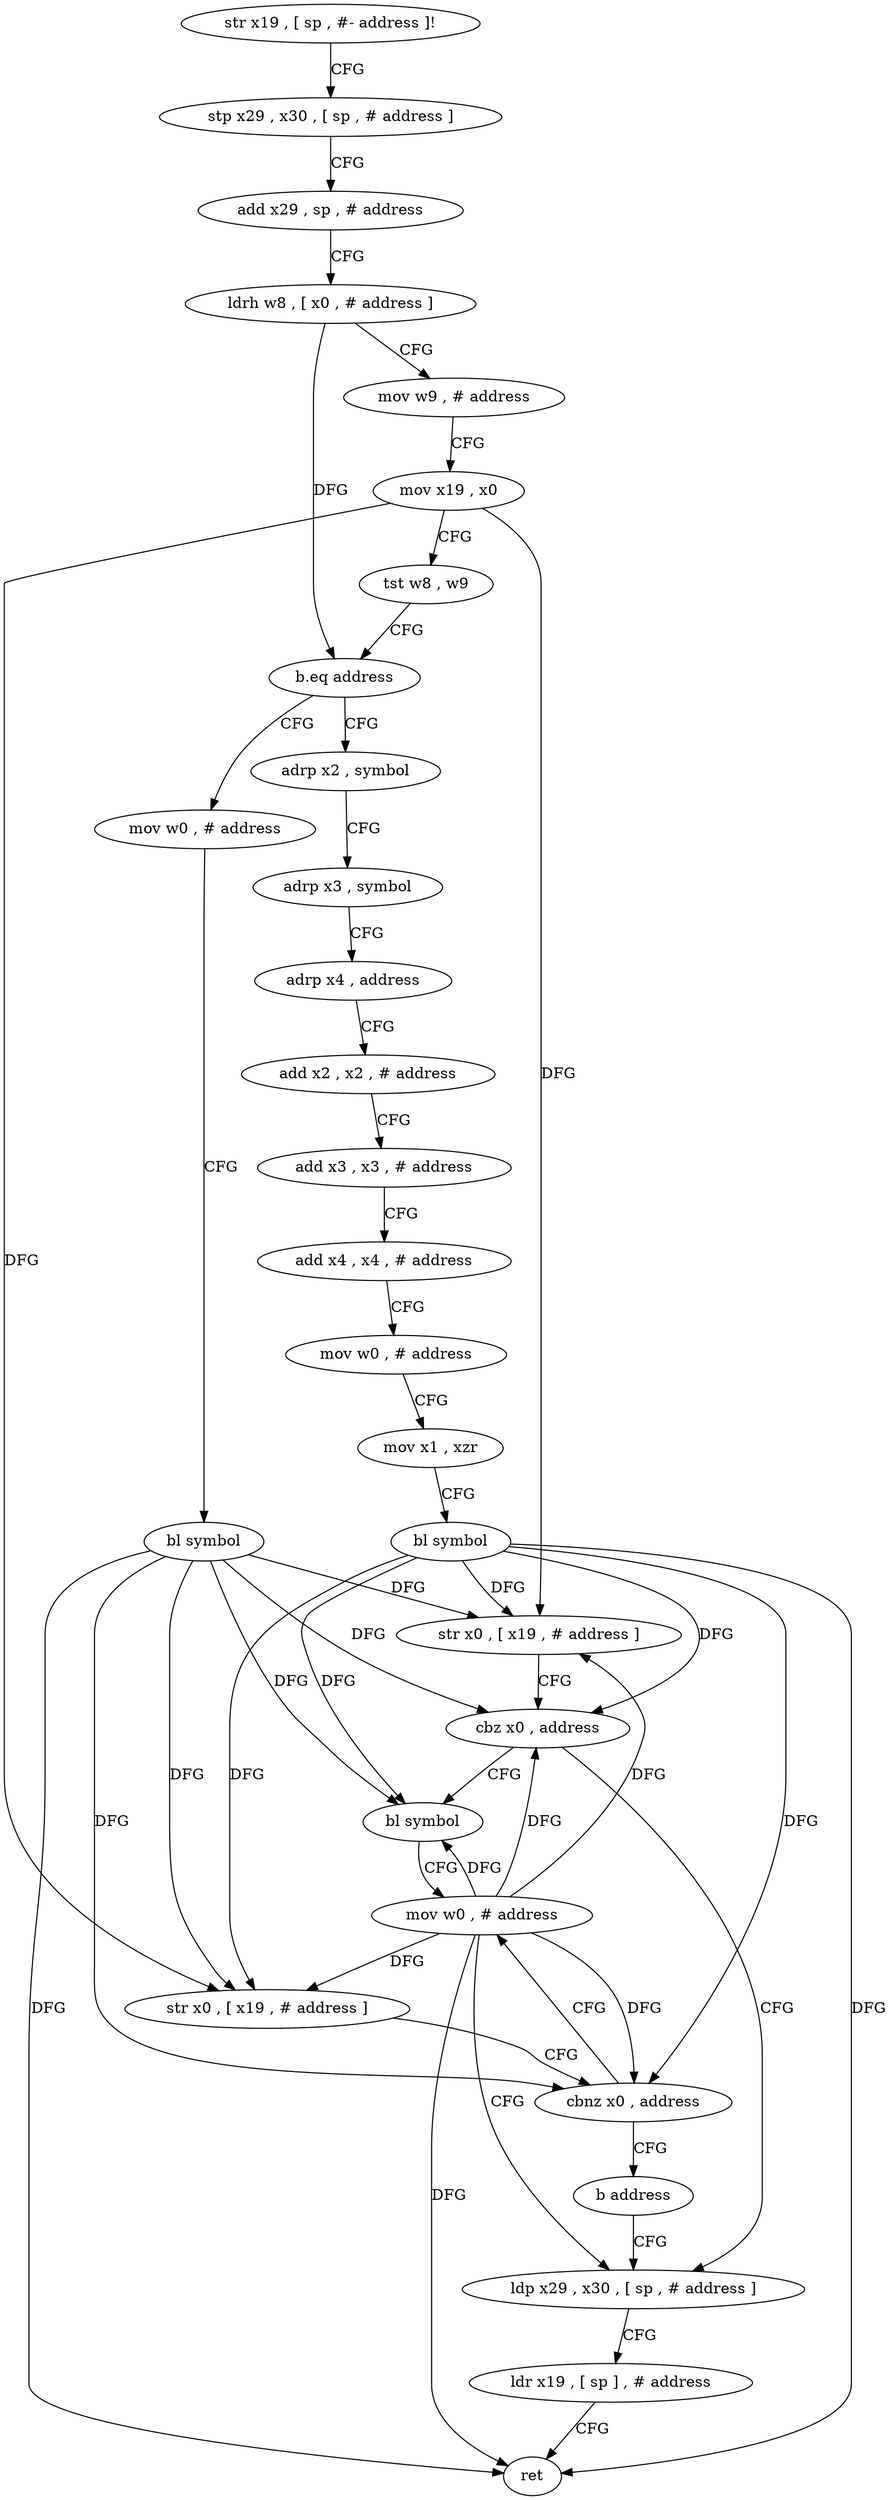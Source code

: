 digraph "func" {
"4210460" [label = "str x19 , [ sp , #- address ]!" ]
"4210464" [label = "stp x29 , x30 , [ sp , # address ]" ]
"4210468" [label = "add x29 , sp , # address" ]
"4210472" [label = "ldrh w8 , [ x0 , # address ]" ]
"4210476" [label = "mov w9 , # address" ]
"4210480" [label = "mov x19 , x0" ]
"4210484" [label = "tst w8 , w9" ]
"4210488" [label = "b.eq address" ]
"4210540" [label = "mov w0 , # address" ]
"4210492" [label = "adrp x2 , symbol" ]
"4210544" [label = "bl symbol" ]
"4210548" [label = "str x0 , [ x19 , # address ]" ]
"4210552" [label = "cbz x0 , address" ]
"4210564" [label = "ldp x29 , x30 , [ sp , # address ]" ]
"4210556" [label = "bl symbol" ]
"4210496" [label = "adrp x3 , symbol" ]
"4210500" [label = "adrp x4 , address" ]
"4210504" [label = "add x2 , x2 , # address" ]
"4210508" [label = "add x3 , x3 , # address" ]
"4210512" [label = "add x4 , x4 , # address" ]
"4210516" [label = "mov w0 , # address" ]
"4210520" [label = "mov x1 , xzr" ]
"4210524" [label = "bl symbol" ]
"4210528" [label = "str x0 , [ x19 , # address ]" ]
"4210532" [label = "cbnz x0 , address" ]
"4210560" [label = "mov w0 , # address" ]
"4210536" [label = "b address" ]
"4210568" [label = "ldr x19 , [ sp ] , # address" ]
"4210572" [label = "ret" ]
"4210460" -> "4210464" [ label = "CFG" ]
"4210464" -> "4210468" [ label = "CFG" ]
"4210468" -> "4210472" [ label = "CFG" ]
"4210472" -> "4210476" [ label = "CFG" ]
"4210472" -> "4210488" [ label = "DFG" ]
"4210476" -> "4210480" [ label = "CFG" ]
"4210480" -> "4210484" [ label = "CFG" ]
"4210480" -> "4210548" [ label = "DFG" ]
"4210480" -> "4210528" [ label = "DFG" ]
"4210484" -> "4210488" [ label = "CFG" ]
"4210488" -> "4210540" [ label = "CFG" ]
"4210488" -> "4210492" [ label = "CFG" ]
"4210540" -> "4210544" [ label = "CFG" ]
"4210492" -> "4210496" [ label = "CFG" ]
"4210544" -> "4210548" [ label = "DFG" ]
"4210544" -> "4210552" [ label = "DFG" ]
"4210544" -> "4210528" [ label = "DFG" ]
"4210544" -> "4210532" [ label = "DFG" ]
"4210544" -> "4210572" [ label = "DFG" ]
"4210544" -> "4210556" [ label = "DFG" ]
"4210548" -> "4210552" [ label = "CFG" ]
"4210552" -> "4210564" [ label = "CFG" ]
"4210552" -> "4210556" [ label = "CFG" ]
"4210564" -> "4210568" [ label = "CFG" ]
"4210556" -> "4210560" [ label = "CFG" ]
"4210496" -> "4210500" [ label = "CFG" ]
"4210500" -> "4210504" [ label = "CFG" ]
"4210504" -> "4210508" [ label = "CFG" ]
"4210508" -> "4210512" [ label = "CFG" ]
"4210512" -> "4210516" [ label = "CFG" ]
"4210516" -> "4210520" [ label = "CFG" ]
"4210520" -> "4210524" [ label = "CFG" ]
"4210524" -> "4210528" [ label = "DFG" ]
"4210524" -> "4210548" [ label = "DFG" ]
"4210524" -> "4210552" [ label = "DFG" ]
"4210524" -> "4210532" [ label = "DFG" ]
"4210524" -> "4210572" [ label = "DFG" ]
"4210524" -> "4210556" [ label = "DFG" ]
"4210528" -> "4210532" [ label = "CFG" ]
"4210532" -> "4210560" [ label = "CFG" ]
"4210532" -> "4210536" [ label = "CFG" ]
"4210560" -> "4210564" [ label = "CFG" ]
"4210560" -> "4210548" [ label = "DFG" ]
"4210560" -> "4210552" [ label = "DFG" ]
"4210560" -> "4210528" [ label = "DFG" ]
"4210560" -> "4210532" [ label = "DFG" ]
"4210560" -> "4210556" [ label = "DFG" ]
"4210560" -> "4210572" [ label = "DFG" ]
"4210536" -> "4210564" [ label = "CFG" ]
"4210568" -> "4210572" [ label = "CFG" ]
}
